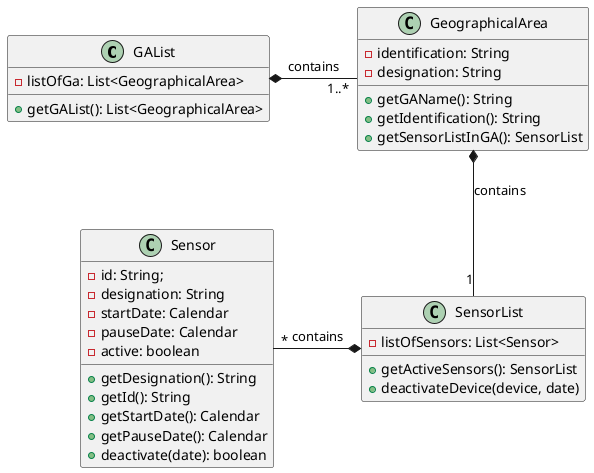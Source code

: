 @startuml

class GAList{
- listOfGa: List<GeographicalArea>
+ getGAList(): List<GeographicalArea>

}

class GeographicalArea{
- identification: String
- designation: String
+ getGAName(): String
+ getIdentification(): String
+ getSensorListInGA(): SensorList
}


class SensorList{
- listOfSensors: List<Sensor>
+ getActiveSensors(): SensorList
+ deactivateDevice(device, date)
}

class Sensor {
- id: String;
- designation: String
- startDate: Calendar
- pauseDate: Calendar
- active: boolean
+ getDesignation(): String
+ getId(): String
+ getStartDate(): Calendar
+ getPauseDate(): Calendar
+ deactivate(date): boolean
}

GAList *- "1..*"GeographicalArea: contains
GeographicalArea *-- "1"SensorList: contains
Sensor"*" -* SensorList: contains



@enduml